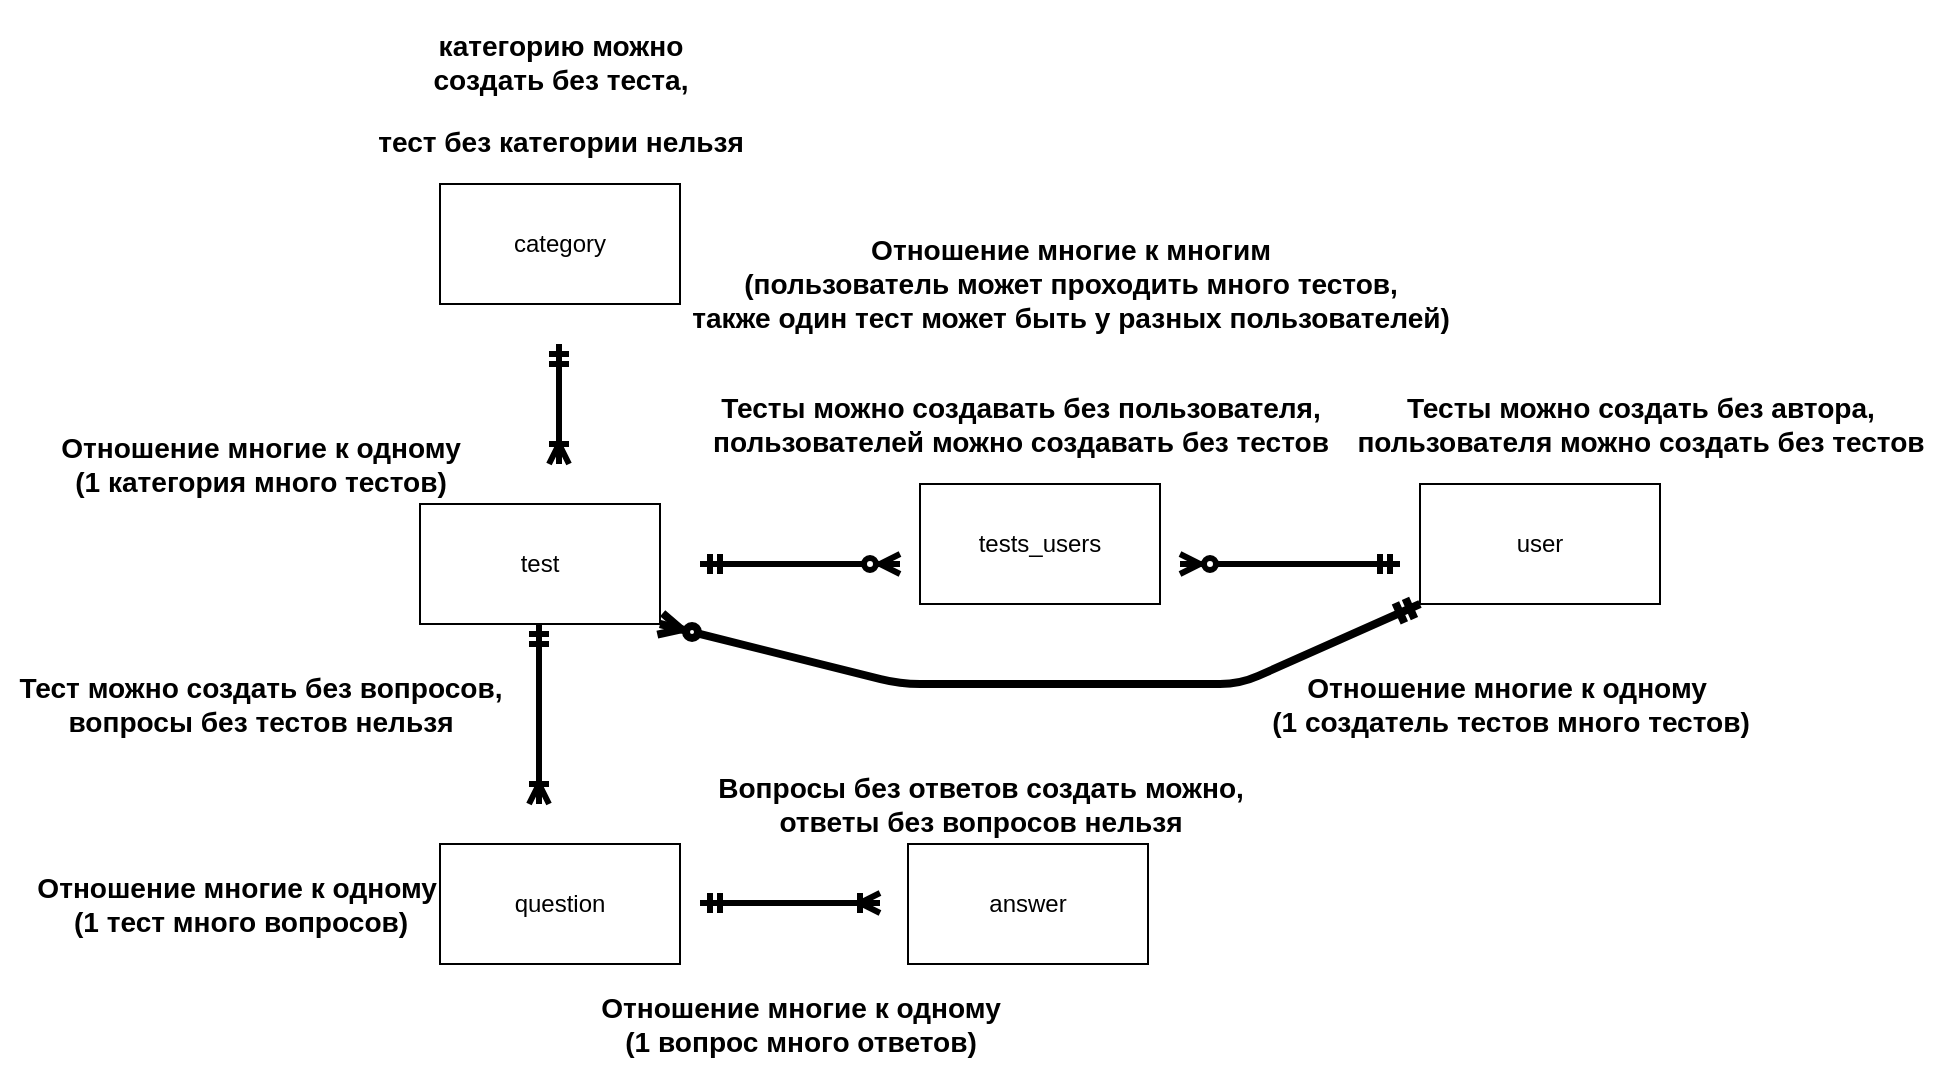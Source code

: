 <mxfile version="14.0.0" type="github">
  <diagram id="vrH7q5S-a7BI5Bq2vQL7" name="Page-1">
    <mxGraphModel dx="1889" dy="584" grid="1" gridSize="10" guides="1" tooltips="1" connect="1" arrows="1" fold="1" page="1" pageScale="1" pageWidth="827" pageHeight="1169" math="0" shadow="0">
      <root>
        <mxCell id="0" />
        <mxCell id="1" parent="0" />
        <mxCell id="pUUE5gAp4AY9ZBjPpAX3-1" value="test" style="rounded=0;whiteSpace=wrap;html=1;strokeWidth=1;perimeterSpacing=0;" parent="1" vertex="1">
          <mxGeometry x="110" y="250" width="120" height="60" as="geometry" />
        </mxCell>
        <mxCell id="pUUE5gAp4AY9ZBjPpAX3-2" value="user" style="rounded=0;whiteSpace=wrap;html=1;" parent="1" vertex="1">
          <mxGeometry x="610" y="240" width="120" height="60" as="geometry" />
        </mxCell>
        <mxCell id="pUUE5gAp4AY9ZBjPpAX3-3" value="question" style="rounded=0;whiteSpace=wrap;html=1;" parent="1" vertex="1">
          <mxGeometry x="120" y="420" width="120" height="60" as="geometry" />
        </mxCell>
        <mxCell id="pUUE5gAp4AY9ZBjPpAX3-5" value="category" style="rounded=0;whiteSpace=wrap;html=1;" parent="1" vertex="1">
          <mxGeometry x="120" y="90" width="120" height="60" as="geometry" />
        </mxCell>
        <mxCell id="pUUE5gAp4AY9ZBjPpAX3-6" value="tests_users" style="rounded=0;whiteSpace=wrap;html=1;" parent="1" vertex="1">
          <mxGeometry x="360" y="240" width="120" height="60" as="geometry" />
        </mxCell>
        <mxCell id="pUUE5gAp4AY9ZBjPpAX3-7" value="answer" style="rounded=0;whiteSpace=wrap;html=1;" parent="1" vertex="1">
          <mxGeometry x="354" y="420" width="120" height="60" as="geometry" />
        </mxCell>
        <mxCell id="pUUE5gAp4AY9ZBjPpAX3-12" value="" style="endArrow=ERzeroToMany;html=1;startArrow=ERmandOne;startFill=0;endFill=1;strokeWidth=3;" parent="1" edge="1">
          <mxGeometry width="50" height="50" relative="1" as="geometry">
            <mxPoint x="250" y="280" as="sourcePoint" />
            <mxPoint x="350" y="280" as="targetPoint" />
          </mxGeometry>
        </mxCell>
        <mxCell id="pUUE5gAp4AY9ZBjPpAX3-14" value="" style="endArrow=ERmandOne;html=1;endFill=0;startArrow=ERzeroToMany;startFill=1;strokeWidth=3;" parent="1" edge="1">
          <mxGeometry width="50" height="50" relative="1" as="geometry">
            <mxPoint x="490" y="280" as="sourcePoint" />
            <mxPoint x="600" y="280" as="targetPoint" />
          </mxGeometry>
        </mxCell>
        <mxCell id="pUUE5gAp4AY9ZBjPpAX3-18" value="" style="endArrow=ERmandOne;html=1;strokeWidth=3;startArrow=ERoneToMany;startFill=0;endFill=0;" parent="1" edge="1">
          <mxGeometry width="50" height="50" relative="1" as="geometry">
            <mxPoint x="169.5" y="400" as="sourcePoint" />
            <mxPoint x="169.5" y="310" as="targetPoint" />
            <Array as="points" />
          </mxGeometry>
        </mxCell>
        <mxCell id="pUUE5gAp4AY9ZBjPpAX3-19" value="" style="endArrow=ERoneToMany;html=1;strokeWidth=3;endFill=0;startArrow=ERmandOne;startFill=0;" parent="1" edge="1">
          <mxGeometry width="50" height="50" relative="1" as="geometry">
            <mxPoint x="250" y="449.5" as="sourcePoint" />
            <mxPoint x="340" y="449.5" as="targetPoint" />
          </mxGeometry>
        </mxCell>
        <mxCell id="pUUE5gAp4AY9ZBjPpAX3-20" value="" style="endArrow=ERoneToMany;html=1;strokeWidth=3;endFill=0;startArrow=ERmandOne;startFill=0;" parent="1" edge="1">
          <mxGeometry width="50" height="50" relative="1" as="geometry">
            <mxPoint x="179.5" y="170" as="sourcePoint" />
            <mxPoint x="179.5" y="230" as="targetPoint" />
          </mxGeometry>
        </mxCell>
        <mxCell id="GxquiDcSoge0WT4VxWAJ-1" value="&lt;h3&gt;Отношение многие к одному&lt;br&gt;(1 категория много тестов)&lt;/h3&gt;" style="text;html=1;align=center;verticalAlign=middle;resizable=0;points=[];autosize=1;" parent="1" vertex="1">
          <mxGeometry x="-80" y="200" width="220" height="60" as="geometry" />
        </mxCell>
        <mxCell id="GxquiDcSoge0WT4VxWAJ-2" value="&lt;h3&gt;Отношение многие к одному&amp;nbsp;&lt;br&gt;(1 тест много вопросов)&lt;/h3&gt;" style="text;html=1;align=center;verticalAlign=middle;resizable=0;points=[];autosize=1;" parent="1" vertex="1">
          <mxGeometry x="-90" y="420" width="220" height="60" as="geometry" />
        </mxCell>
        <mxCell id="GxquiDcSoge0WT4VxWAJ-3" value="&lt;h3&gt;Отношение многие к одному&lt;br&gt;(1 вопрос много ответов)&lt;/h3&gt;" style="text;html=1;align=center;verticalAlign=middle;resizable=0;points=[];autosize=1;" parent="1" vertex="1">
          <mxGeometry x="190" y="480" width="220" height="60" as="geometry" />
        </mxCell>
        <mxCell id="GxquiDcSoge0WT4VxWAJ-4" value="&lt;h3&gt;Отношение многие к многим&lt;br&gt;(пользователь может проходить много тестов,&lt;br&gt; также один тест может быть у разных пользователей)&lt;/h3&gt;" style="text;html=1;align=center;verticalAlign=middle;resizable=0;points=[];autosize=1;" parent="1" vertex="1">
          <mxGeometry x="240" y="100" width="390" height="80" as="geometry" />
        </mxCell>
        <mxCell id="r5knVR1qnYwYEv3FwmEI-1" value="&lt;h3&gt;категорию можно&lt;br&gt;создать без теста,&lt;/h3&gt;&lt;h3&gt;тест без категории нельзя&lt;/h3&gt;" style="text;html=1;align=center;verticalAlign=middle;resizable=0;points=[];autosize=1;" vertex="1" parent="1">
          <mxGeometry x="80" width="200" height="90" as="geometry" />
        </mxCell>
        <mxCell id="r5knVR1qnYwYEv3FwmEI-2" value="&lt;h3&gt;Тест можно создать без вопросов,&lt;br&gt;вопросы без тестов нельзя&lt;/h3&gt;" style="text;html=1;align=center;verticalAlign=middle;resizable=0;points=[];autosize=1;" vertex="1" parent="1">
          <mxGeometry x="-100" y="320" width="260" height="60" as="geometry" />
        </mxCell>
        <mxCell id="r5knVR1qnYwYEv3FwmEI-3" value="&lt;h3&gt;Вопросы без ответов создать можно,&lt;br&gt;ответы без вопросов нельзя&lt;/h3&gt;" style="text;html=1;align=center;verticalAlign=middle;resizable=0;points=[];autosize=1;" vertex="1" parent="1">
          <mxGeometry x="250" y="370" width="280" height="60" as="geometry" />
        </mxCell>
        <mxCell id="r5knVR1qnYwYEv3FwmEI-6" value="" style="endArrow=ERmandOne;html=1;exitX=1;exitY=1;exitDx=0;exitDy=0;strokeWidth=4;startArrow=ERzeroToMany;startFill=1;endFill=0;" edge="1" parent="1" source="pUUE5gAp4AY9ZBjPpAX3-1">
          <mxGeometry width="50" height="50" relative="1" as="geometry">
            <mxPoint x="280" y="340" as="sourcePoint" />
            <mxPoint x="610" y="300" as="targetPoint" />
            <Array as="points">
              <mxPoint x="350" y="340" />
              <mxPoint x="520" y="340" />
            </Array>
          </mxGeometry>
        </mxCell>
        <mxCell id="r5knVR1qnYwYEv3FwmEI-7" value="&lt;h3&gt;Отношение многие к одному&amp;nbsp;&lt;br&gt;(1 создатель тестов много тестов)&lt;/h3&gt;" style="text;html=1;align=center;verticalAlign=middle;resizable=0;points=[];autosize=1;" vertex="1" parent="1">
          <mxGeometry x="530" y="320" width="250" height="60" as="geometry" />
        </mxCell>
        <mxCell id="r5knVR1qnYwYEv3FwmEI-8" value="&lt;h3&gt;Тесты можно создать без автора,&lt;br&gt;пользователя можно создать без тестов&lt;/h3&gt;" style="text;html=1;align=center;verticalAlign=middle;resizable=0;points=[];autosize=1;" vertex="1" parent="1">
          <mxGeometry x="570" y="180" width="300" height="60" as="geometry" />
        </mxCell>
        <mxCell id="r5knVR1qnYwYEv3FwmEI-9" value="&lt;h3&gt;Тесты можно создавать без пользователя,&lt;br&gt;пользователей можно создавать без тестов&lt;/h3&gt;" style="text;html=1;align=center;verticalAlign=middle;resizable=0;points=[];autosize=1;" vertex="1" parent="1">
          <mxGeometry x="250" y="180" width="320" height="60" as="geometry" />
        </mxCell>
      </root>
    </mxGraphModel>
  </diagram>
</mxfile>
